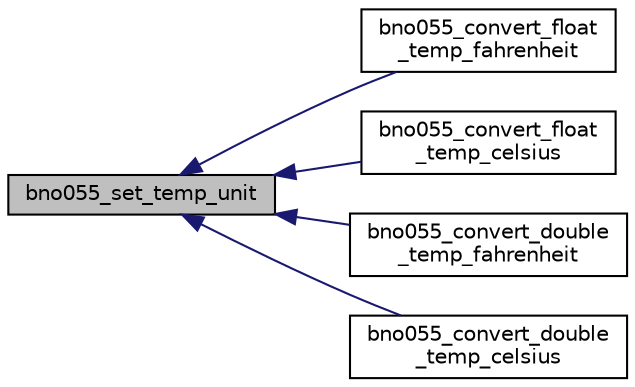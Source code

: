 digraph "bno055_set_temp_unit"
{
  edge [fontname="Helvetica",fontsize="10",labelfontname="Helvetica",labelfontsize="10"];
  node [fontname="Helvetica",fontsize="10",shape=record];
  rankdir="LR";
  Node1 [label="bno055_set_temp_unit",height=0.2,width=0.4,color="black", fillcolor="grey75", style="filled", fontcolor="black"];
  Node1 -> Node2 [dir="back",color="midnightblue",fontsize="10",style="solid",fontname="Helvetica"];
  Node2 [label="bno055_convert_float\l_temp_fahrenheit",height=0.2,width=0.4,color="black", fillcolor="white", style="filled",URL="$bno055_8h.html#afd399a1bb5631aa77dc83a15c3d4fa1f",tooltip="This API is used to convert the temperature data to Fahrenheit output as float. "];
  Node1 -> Node3 [dir="back",color="midnightblue",fontsize="10",style="solid",fontname="Helvetica"];
  Node3 [label="bno055_convert_float\l_temp_celsius",height=0.2,width=0.4,color="black", fillcolor="white", style="filled",URL="$bno055_8h.html#ad91aded97e9f77f1291299b4f70d4063",tooltip="This API is used to convert the temperature data to Celsius output as float. "];
  Node1 -> Node4 [dir="back",color="midnightblue",fontsize="10",style="solid",fontname="Helvetica"];
  Node4 [label="bno055_convert_double\l_temp_fahrenheit",height=0.2,width=0.4,color="black", fillcolor="white", style="filled",URL="$bno055_8h.html#a9b49a3cc9a66e3c56a1d9a728691733e",tooltip="This API is used to convert the temperature data to Fahrenheit output as double. "];
  Node1 -> Node5 [dir="back",color="midnightblue",fontsize="10",style="solid",fontname="Helvetica"];
  Node5 [label="bno055_convert_double\l_temp_celsius",height=0.2,width=0.4,color="black", fillcolor="white", style="filled",URL="$bno055_8h.html#a0dcec542b4efd6db9bf3803851a066b4",tooltip="This API is used to convert the temperature data to Celsius output as double. "];
}
